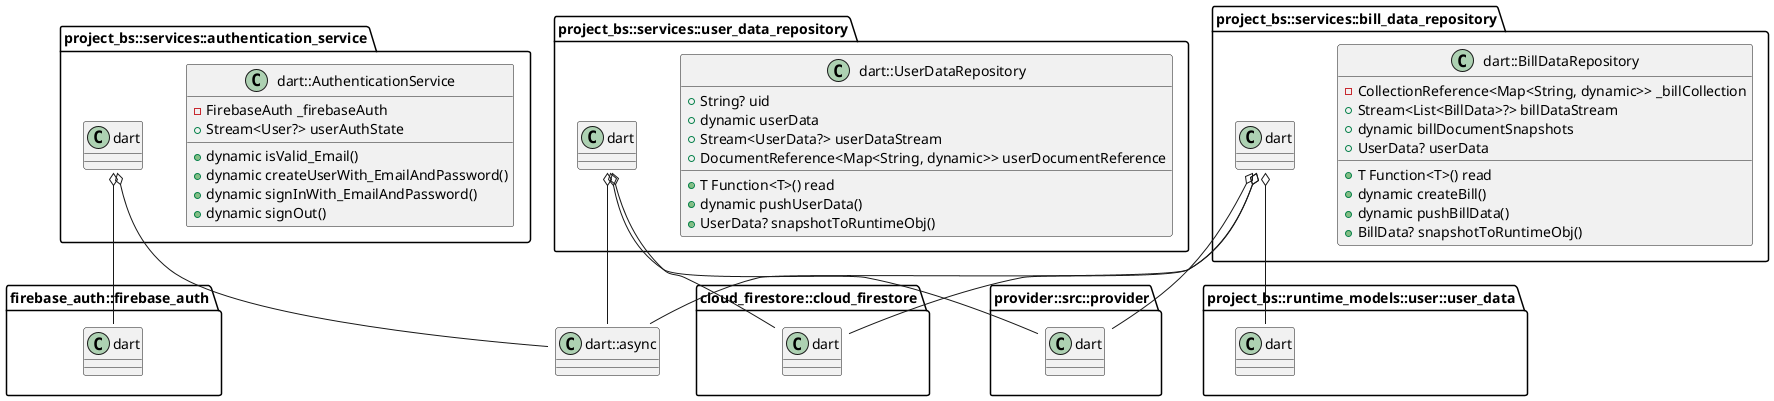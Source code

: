 @startuml Services

class "project_bs::services::authentication_service.dart::AuthenticationService" {
  -FirebaseAuth _firebaseAuth
  +Stream<User?> userAuthState
  +dynamic isValid_Email()
  +dynamic createUserWith_EmailAndPassword()
  +dynamic signInWith_EmailAndPassword()
  +dynamic signOut()
}
"project_bs::services::authentication_service.dart::AuthenticationService" o-- "firebase_auth::firebase_auth.dart::FirebaseAuth"
"project_bs::services::authentication_service.dart::AuthenticationService" o-- "dart::async::Stream<User>"

class "project_bs::services::bill_data_repository.dart::BillDataRepository" {
  +T Function<T>() read
  -CollectionReference<Map<String, dynamic>> _billCollection
  +Stream<List<BillData>?> billDataStream
  +dynamic billDocumentSnapshots
  +UserData? userData
  +dynamic createBill()
  +dynamic pushBillData()
  +BillData? snapshotToRuntimeObj()
}
"project_bs::services::bill_data_repository.dart::BillDataRepository" o-- "provider::src::provider.dart::T Function<T>()"
"project_bs::services::bill_data_repository.dart::BillDataRepository" o-- "cloud_firestore::cloud_firestore.dart::CollectionReference<Map<String, dynamic>>"
"project_bs::services::bill_data_repository.dart::BillDataRepository" o-- "dart::async::Stream<List<BillData>>"
"project_bs::services::bill_data_repository.dart::BillDataRepository" o-- "project_bs::runtime_models::user::user_data.dart::UserData"

class "project_bs::services::user_data_repository.dart::UserDataRepository" {
  +T Function<T>() read
  +String? uid
  +dynamic userData
  +Stream<UserData?> userDataStream
  +DocumentReference<Map<String, dynamic>> userDocumentReference
  +dynamic pushUserData()
  +UserData? snapshotToRuntimeObj()
}
"project_bs::services::user_data_repository.dart::UserDataRepository" o-- "provider::src::provider.dart::T Function<T>()"
"project_bs::services::user_data_repository.dart::UserDataRepository" o-- "dart::async::Stream<UserData>"
"project_bs::services::user_data_repository.dart::UserDataRepository" o-- "cloud_firestore::cloud_firestore.dart::DocumentReference<Map<String, dynamic>>"

@enduml